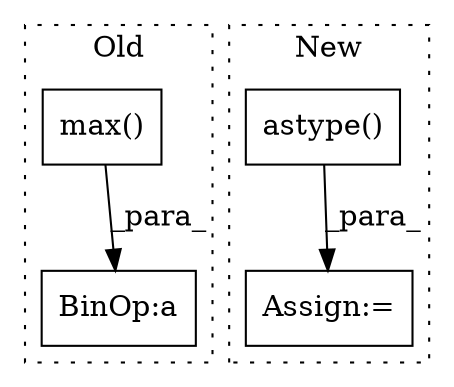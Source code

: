 digraph G {
subgraph cluster0 {
1 [label="max()" a="75" s="2496" l="10" shape="box"];
3 [label="BinOp:a" a="82" s="2494" l="1" shape="box"];
label = "Old";
style="dotted";
}
subgraph cluster1 {
2 [label="astype()" a="75" s="2927,2969" l="34,1" shape="box"];
4 [label="Assign:=" a="68" s="2920" l="3" shape="box"];
label = "New";
style="dotted";
}
1 -> 3 [label="_para_"];
2 -> 4 [label="_para_"];
}